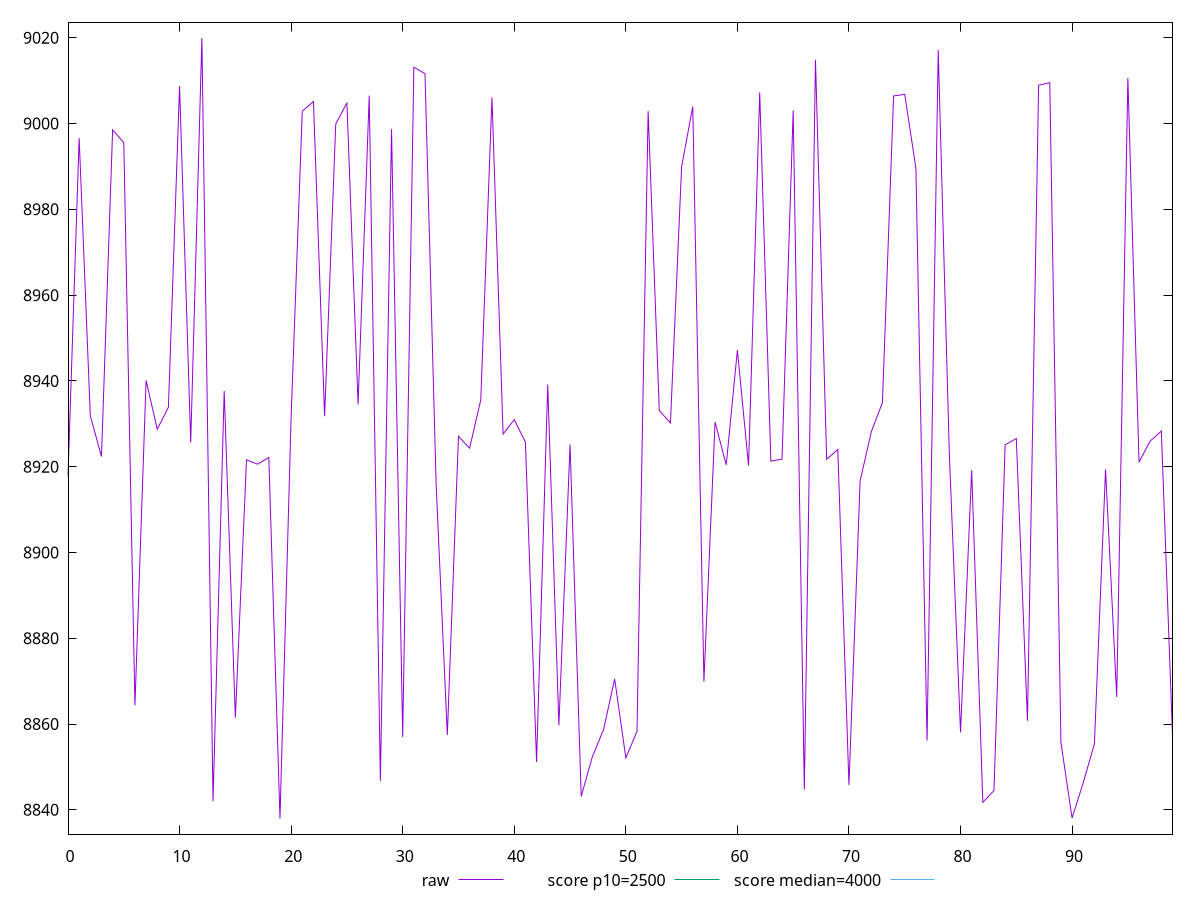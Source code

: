 reset

$raw <<EOF
0 8917.91415
1 8996.594249999998
2 8931.899549999998
3 8922.3831
4 8998.537199999999
5 8995.566250000003
6 8864.372299999999
7 8940.096449999997
8 8928.7407
9 8933.867849999999
10 9008.735999999999
11 8925.6657
12 9019.975449999998
13 8842.000950000001
14 8937.686399999999
15 8861.461250000004
16 8921.592149999999
17 8920.596150000001
18 8922.167250000002
19 8837.979899999998
20 8931.673349999997
21 9002.90205
22 9005.14975
23 8931.756749999999
24 8999.92105
25 9004.852499999999
26 8934.541200000001
27 9006.523000000001
28 8846.764299999999
29 8998.697000000002
30 8856.9861
31 9013.16075
32 9011.631899999998
33 8915.691450000002
34 8857.466800000002
35 8927.100300000002
36 8924.3286
37 8935.609349999999
38 9006.066350000001
39 8927.622600000002
40 8930.976449999998
41 8925.720449999999
42 8851.168750000003
43 8939.151149999998
44 8859.72365
45 8925.184800000003
46 8843.150350000004
47 8852.38635
48 8858.6895
49 8870.50395
50 8852.134150000002
51 8858.2857
52 9002.9202
53 8933.112299999999
54 8930.19135
55 8989.944749999999
56 9003.940450000002
57 8869.92475
58 8930.373749999999
59 8920.432499999999
60 8947.168950000001
61 8920.261650000002
62 9007.2638
63 8921.289150000002
64 8921.771699999998
65 9003.049250000002
66 8844.725500000002
67 9014.857400000003
68 8921.748
69 8924.0124
70 8845.810749999999
71 8916.664200000001
72 8928.1374
73 8934.971850000002
74 9006.4424
75 9006.803000000002
76 8989.59
77 8856.1502
78 9017.14905
79 8922.7689
80 8858.063649999998
81 8919.190349999999
82 8841.7445
83 8844.49795
84 8925.124950000001
85 8926.558649999999
86 8860.763849999998
87 9008.949650000002
88 9009.534350000002
89 8855.703449999997
90 8838.102899999998
91 8846.337649999998
92 8855.37775
93 8919.395400000001
94 8866.3204
95 9010.641749999999
96 8921.09865
97 8925.988650000001
98 8928.31455
99 8857.3193
EOF

set key outside below
set xrange [0:99]
set yrange [8834.339988999998:9023.615360999998]
set trange [8834.339988999998:9023.615360999998]
set terminal svg size 640, 490 enhanced background rgb 'white'
set output "report_00007_2020-12-11T15:55:29.892Z/largest-contentful-paint/samples/pages+cached+noexternal+nosvg/raw/values.svg"

plot $raw title "raw" with line, \
     2500 title "score p10=2500", \
     4000 title "score median=4000"

reset
